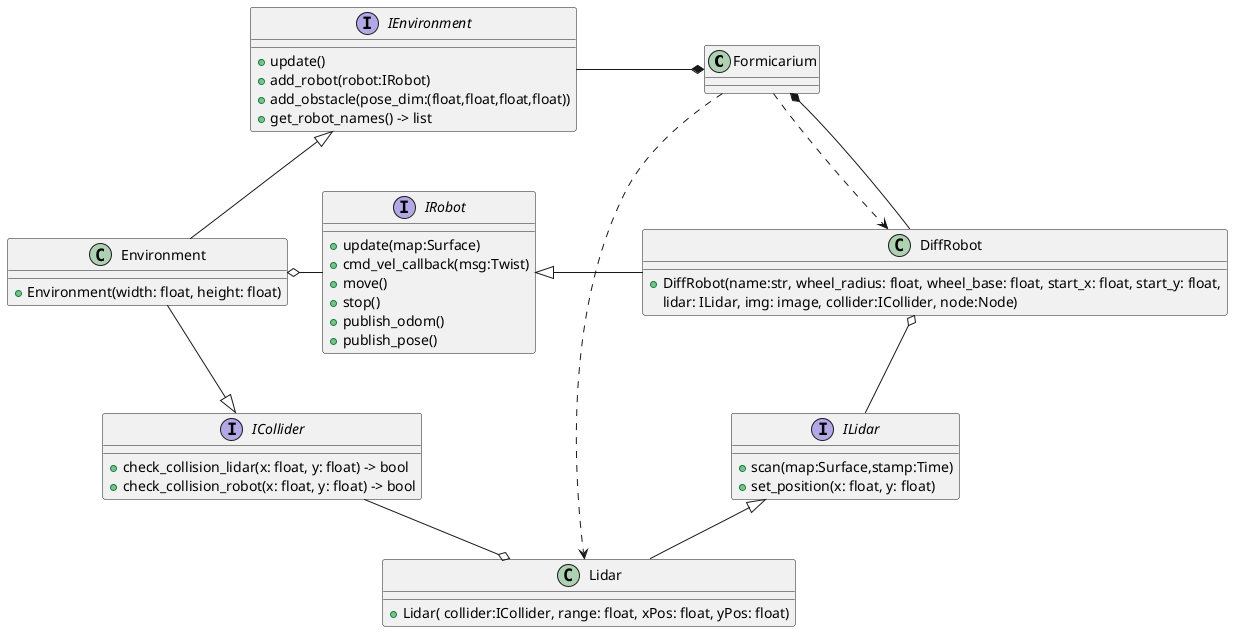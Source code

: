 @startuml
class Formicarium{

}

interface IEnvironment{
    +update()
    +add_robot(robot:IRobot)
    +add_obstacle(pose_dim:(float,float,float,float))
    +get_robot_names() -> list
}

interface ICollider{
    +check_collision_lidar(x: float, y: float) -> bool
    +check_collision_robot(x: float, y: float) -> bool
}

class Environment{
    +Environment(width: float, height: float)
}

interface IRobot{
    +update(map:Surface)
    +cmd_vel_callback(msg:Twist)
    +move()
    +stop()
    +publish_odom()
    +publish_pose()
}

class DiffRobot{
    +DiffRobot(name:str, wheel_radius: float, wheel_base: float, start_x: float, start_y: float,
                 lidar: ILidar, img: image, collider:ICollider, node:Node)
}

interface ILidar{
    +scan(map:Surface,stamp:Time)
    +set_position(x: float, y: float)
}

class Lidar{
    +Lidar( collider:ICollider, range: float, xPos: float, yPos: float)
}

IEnvironment <|-- Environment
ICollider <|-left- Environment
Formicarium *-left- IEnvironment
Environment o-right- IRobot 

Formicarium ..> Lidar
Formicarium ..> DiffRobot

IRobot <|-right- DiffRobot
ILidar <|-- Lidar
DiffRobot o-- ILidar
Lidar o-left- ICollider

Formicarium *-- DiffRobot

@enduml